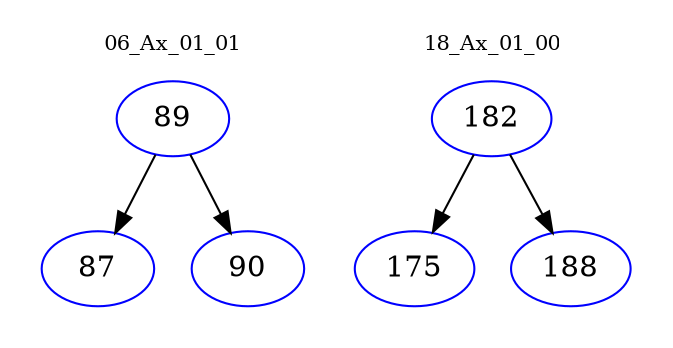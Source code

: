 digraph{
subgraph cluster_0 {
color = white
label = "06_Ax_01_01";
fontsize=10;
T0_89 [label="89", color="blue"]
T0_89 -> T0_87 [color="black"]
T0_87 [label="87", color="blue"]
T0_89 -> T0_90 [color="black"]
T0_90 [label="90", color="blue"]
}
subgraph cluster_1 {
color = white
label = "18_Ax_01_00";
fontsize=10;
T1_182 [label="182", color="blue"]
T1_182 -> T1_175 [color="black"]
T1_175 [label="175", color="blue"]
T1_182 -> T1_188 [color="black"]
T1_188 [label="188", color="blue"]
}
}
